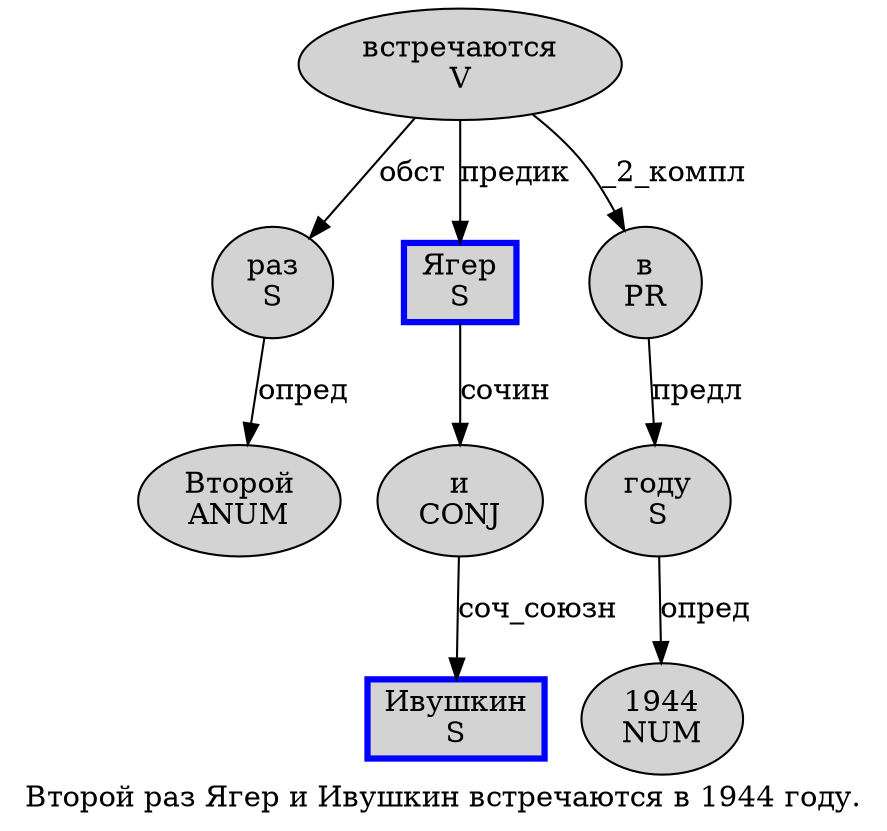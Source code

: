 digraph SENTENCE_1180 {
	graph [label="Второй раз Ягер и Ивушкин встречаются в 1944 году."]
	node [style=filled]
		0 [label="Второй
ANUM" color="" fillcolor=lightgray penwidth=1 shape=ellipse]
		1 [label="раз
S" color="" fillcolor=lightgray penwidth=1 shape=ellipse]
		2 [label="Ягер
S" color=blue fillcolor=lightgray penwidth=3 shape=box]
		3 [label="и
CONJ" color="" fillcolor=lightgray penwidth=1 shape=ellipse]
		4 [label="Ивушкин
S" color=blue fillcolor=lightgray penwidth=3 shape=box]
		5 [label="встречаются
V" color="" fillcolor=lightgray penwidth=1 shape=ellipse]
		6 [label="в
PR" color="" fillcolor=lightgray penwidth=1 shape=ellipse]
		7 [label="1944
NUM" color="" fillcolor=lightgray penwidth=1 shape=ellipse]
		8 [label="году
S" color="" fillcolor=lightgray penwidth=1 shape=ellipse]
			2 -> 3 [label="сочин"]
			3 -> 4 [label="соч_союзн"]
			8 -> 7 [label="опред"]
			1 -> 0 [label="опред"]
			5 -> 1 [label="обст"]
			5 -> 2 [label="предик"]
			5 -> 6 [label="_2_компл"]
			6 -> 8 [label="предл"]
}
